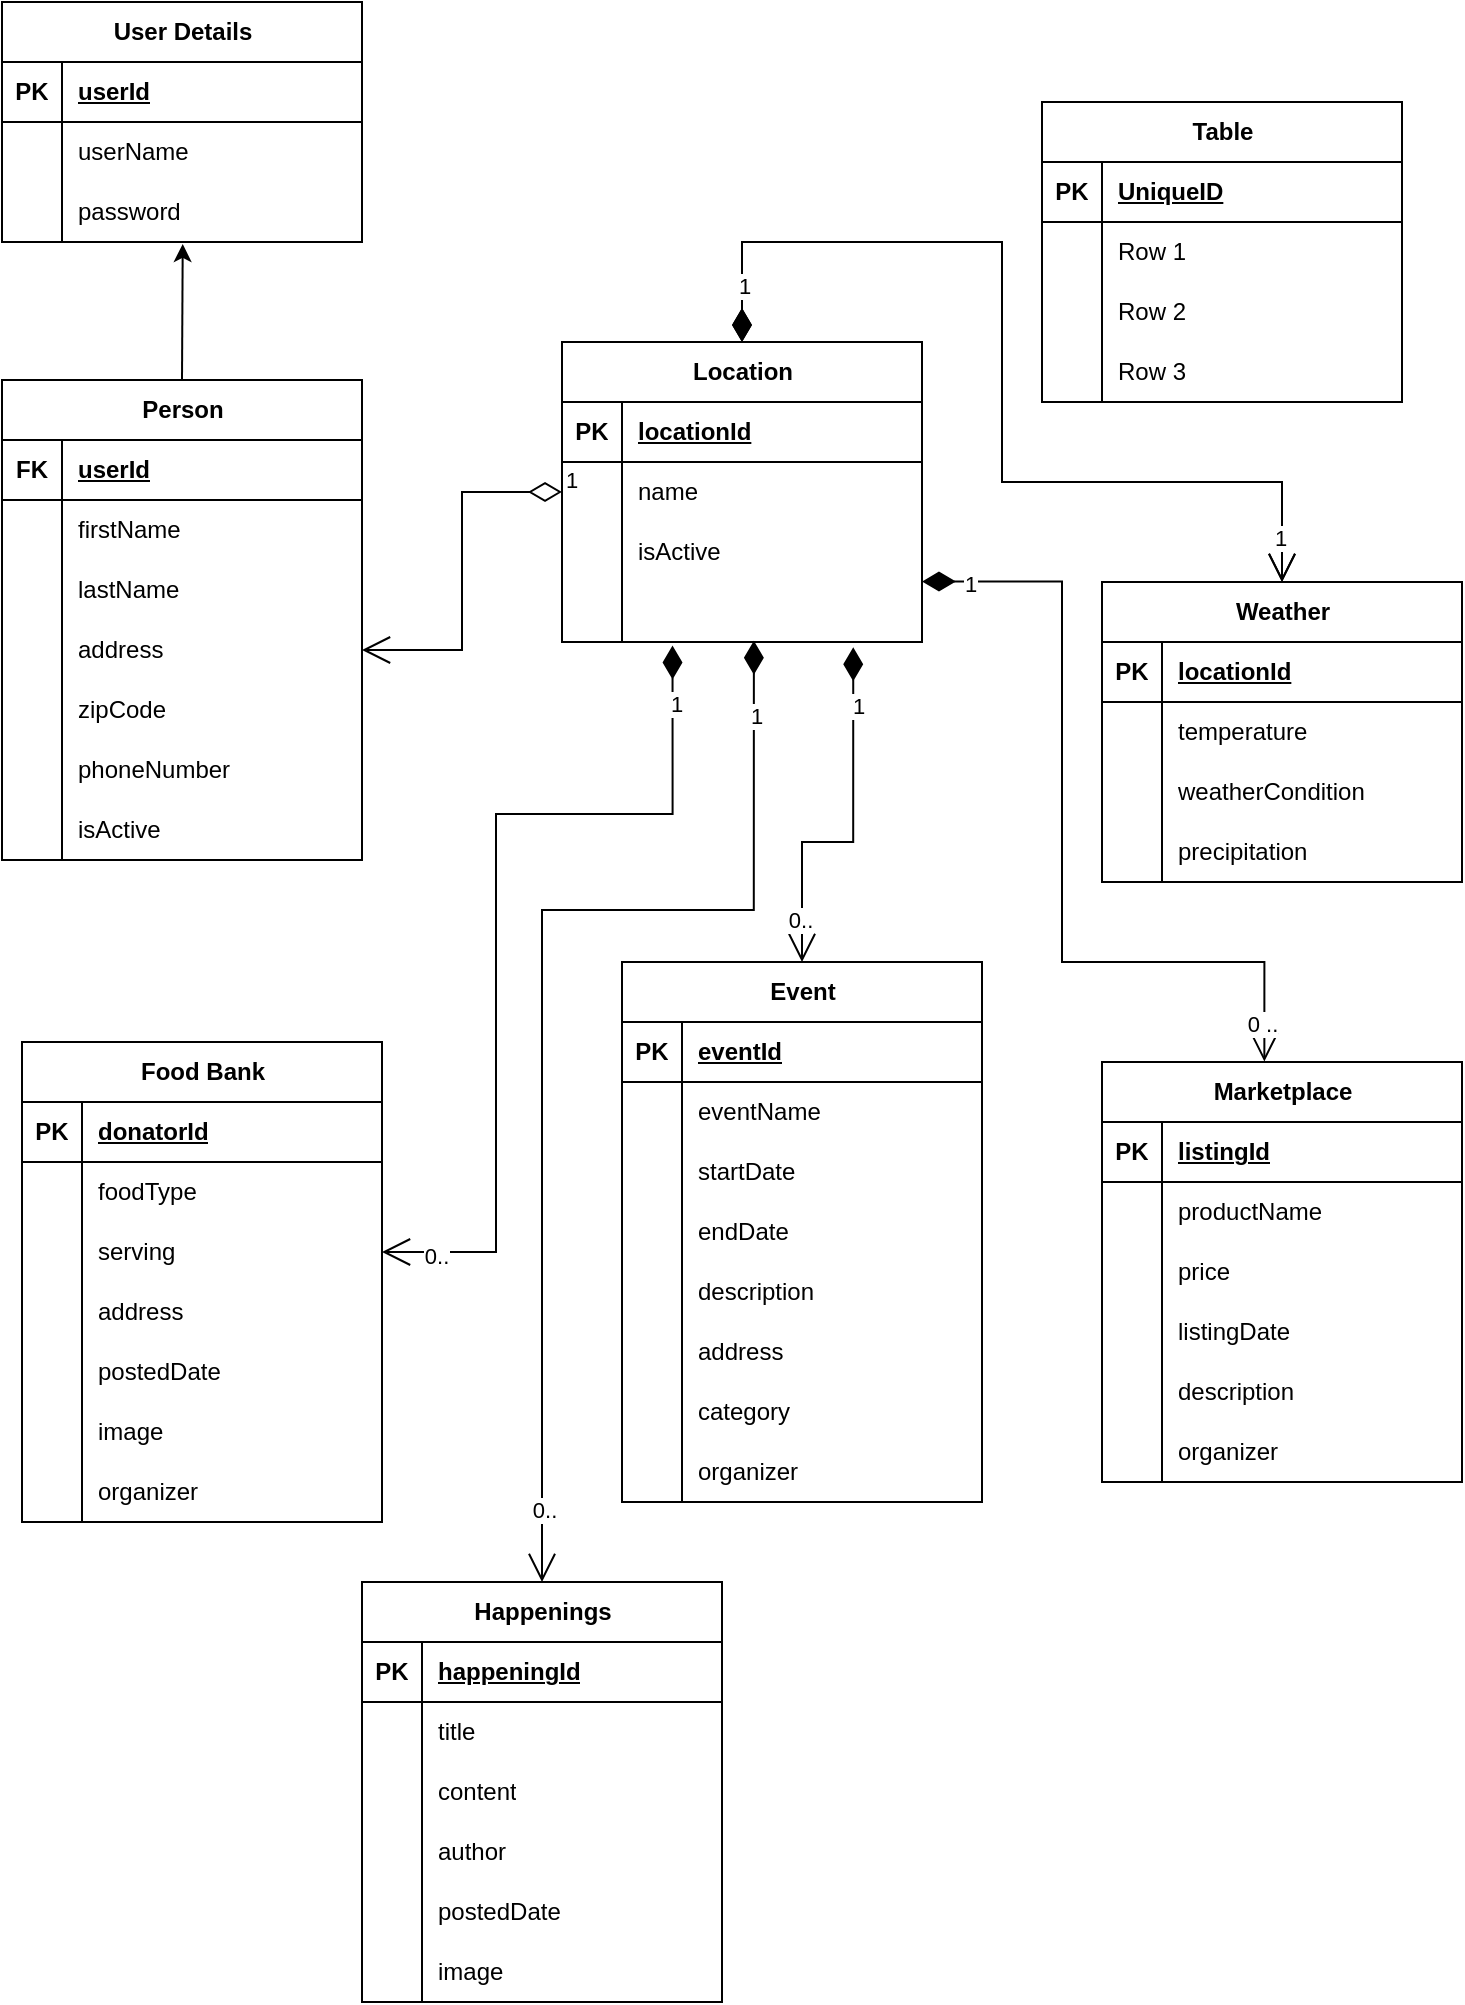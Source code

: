 <mxfile version="22.1.0" type="device">
  <diagram name="Page-1" id="LCKNATeHMmDVwc51sIJg">
    <mxGraphModel dx="1050" dy="541" grid="1" gridSize="10" guides="1" tooltips="1" connect="1" arrows="1" fold="1" page="1" pageScale="1" pageWidth="850" pageHeight="1100" math="0" shadow="0">
      <root>
        <mxCell id="0" />
        <mxCell id="1" parent="0" />
        <mxCell id="-fPlbzQyyjhXRpvMY2Bi-1" value="Location" style="shape=table;startSize=30;container=1;collapsible=1;childLayout=tableLayout;fixedRows=1;rowLines=0;fontStyle=1;align=center;resizeLast=1;html=1;" vertex="1" parent="1">
          <mxGeometry x="330" y="210" width="180" height="150" as="geometry" />
        </mxCell>
        <mxCell id="-fPlbzQyyjhXRpvMY2Bi-2" value="" style="shape=tableRow;horizontal=0;startSize=0;swimlaneHead=0;swimlaneBody=0;fillColor=none;collapsible=0;dropTarget=0;points=[[0,0.5],[1,0.5]];portConstraint=eastwest;top=0;left=0;right=0;bottom=1;" vertex="1" parent="-fPlbzQyyjhXRpvMY2Bi-1">
          <mxGeometry y="30" width="180" height="30" as="geometry" />
        </mxCell>
        <mxCell id="-fPlbzQyyjhXRpvMY2Bi-3" value="PK" style="shape=partialRectangle;connectable=0;fillColor=none;top=0;left=0;bottom=0;right=0;fontStyle=1;overflow=hidden;whiteSpace=wrap;html=1;" vertex="1" parent="-fPlbzQyyjhXRpvMY2Bi-2">
          <mxGeometry width="30" height="30" as="geometry">
            <mxRectangle width="30" height="30" as="alternateBounds" />
          </mxGeometry>
        </mxCell>
        <mxCell id="-fPlbzQyyjhXRpvMY2Bi-4" value="locationId" style="shape=partialRectangle;connectable=0;fillColor=none;top=0;left=0;bottom=0;right=0;align=left;spacingLeft=6;fontStyle=5;overflow=hidden;whiteSpace=wrap;html=1;" vertex="1" parent="-fPlbzQyyjhXRpvMY2Bi-2">
          <mxGeometry x="30" width="150" height="30" as="geometry">
            <mxRectangle width="150" height="30" as="alternateBounds" />
          </mxGeometry>
        </mxCell>
        <mxCell id="-fPlbzQyyjhXRpvMY2Bi-5" value="" style="shape=tableRow;horizontal=0;startSize=0;swimlaneHead=0;swimlaneBody=0;fillColor=none;collapsible=0;dropTarget=0;points=[[0,0.5],[1,0.5]];portConstraint=eastwest;top=0;left=0;right=0;bottom=0;" vertex="1" parent="-fPlbzQyyjhXRpvMY2Bi-1">
          <mxGeometry y="60" width="180" height="30" as="geometry" />
        </mxCell>
        <mxCell id="-fPlbzQyyjhXRpvMY2Bi-6" value="" style="shape=partialRectangle;connectable=0;fillColor=none;top=0;left=0;bottom=0;right=0;editable=1;overflow=hidden;whiteSpace=wrap;html=1;" vertex="1" parent="-fPlbzQyyjhXRpvMY2Bi-5">
          <mxGeometry width="30" height="30" as="geometry">
            <mxRectangle width="30" height="30" as="alternateBounds" />
          </mxGeometry>
        </mxCell>
        <mxCell id="-fPlbzQyyjhXRpvMY2Bi-7" value="name" style="shape=partialRectangle;connectable=0;fillColor=none;top=0;left=0;bottom=0;right=0;align=left;spacingLeft=6;overflow=hidden;whiteSpace=wrap;html=1;" vertex="1" parent="-fPlbzQyyjhXRpvMY2Bi-5">
          <mxGeometry x="30" width="150" height="30" as="geometry">
            <mxRectangle width="150" height="30" as="alternateBounds" />
          </mxGeometry>
        </mxCell>
        <mxCell id="-fPlbzQyyjhXRpvMY2Bi-8" value="" style="shape=tableRow;horizontal=0;startSize=0;swimlaneHead=0;swimlaneBody=0;fillColor=none;collapsible=0;dropTarget=0;points=[[0,0.5],[1,0.5]];portConstraint=eastwest;top=0;left=0;right=0;bottom=0;" vertex="1" parent="-fPlbzQyyjhXRpvMY2Bi-1">
          <mxGeometry y="90" width="180" height="30" as="geometry" />
        </mxCell>
        <mxCell id="-fPlbzQyyjhXRpvMY2Bi-9" value="" style="shape=partialRectangle;connectable=0;fillColor=none;top=0;left=0;bottom=0;right=0;editable=1;overflow=hidden;whiteSpace=wrap;html=1;" vertex="1" parent="-fPlbzQyyjhXRpvMY2Bi-8">
          <mxGeometry width="30" height="30" as="geometry">
            <mxRectangle width="30" height="30" as="alternateBounds" />
          </mxGeometry>
        </mxCell>
        <mxCell id="-fPlbzQyyjhXRpvMY2Bi-10" value="isActive" style="shape=partialRectangle;connectable=0;fillColor=none;top=0;left=0;bottom=0;right=0;align=left;spacingLeft=6;overflow=hidden;whiteSpace=wrap;html=1;" vertex="1" parent="-fPlbzQyyjhXRpvMY2Bi-8">
          <mxGeometry x="30" width="150" height="30" as="geometry">
            <mxRectangle width="150" height="30" as="alternateBounds" />
          </mxGeometry>
        </mxCell>
        <mxCell id="-fPlbzQyyjhXRpvMY2Bi-11" value="" style="shape=tableRow;horizontal=0;startSize=0;swimlaneHead=0;swimlaneBody=0;fillColor=none;collapsible=0;dropTarget=0;points=[[0,0.5],[1,0.5]];portConstraint=eastwest;top=0;left=0;right=0;bottom=0;" vertex="1" parent="-fPlbzQyyjhXRpvMY2Bi-1">
          <mxGeometry y="120" width="180" height="30" as="geometry" />
        </mxCell>
        <mxCell id="-fPlbzQyyjhXRpvMY2Bi-12" value="" style="shape=partialRectangle;connectable=0;fillColor=none;top=0;left=0;bottom=0;right=0;editable=1;overflow=hidden;whiteSpace=wrap;html=1;" vertex="1" parent="-fPlbzQyyjhXRpvMY2Bi-11">
          <mxGeometry width="30" height="30" as="geometry">
            <mxRectangle width="30" height="30" as="alternateBounds" />
          </mxGeometry>
        </mxCell>
        <mxCell id="-fPlbzQyyjhXRpvMY2Bi-13" value="" style="shape=partialRectangle;connectable=0;fillColor=none;top=0;left=0;bottom=0;right=0;align=left;spacingLeft=6;overflow=hidden;whiteSpace=wrap;html=1;" vertex="1" parent="-fPlbzQyyjhXRpvMY2Bi-11">
          <mxGeometry x="30" width="150" height="30" as="geometry">
            <mxRectangle width="150" height="30" as="alternateBounds" />
          </mxGeometry>
        </mxCell>
        <mxCell id="-fPlbzQyyjhXRpvMY2Bi-27" value="Table" style="shape=table;startSize=30;container=1;collapsible=1;childLayout=tableLayout;fixedRows=1;rowLines=0;fontStyle=1;align=center;resizeLast=1;html=1;" vertex="1" parent="1">
          <mxGeometry x="570" y="90" width="180" height="150" as="geometry" />
        </mxCell>
        <mxCell id="-fPlbzQyyjhXRpvMY2Bi-28" value="" style="shape=tableRow;horizontal=0;startSize=0;swimlaneHead=0;swimlaneBody=0;fillColor=none;collapsible=0;dropTarget=0;points=[[0,0.5],[1,0.5]];portConstraint=eastwest;top=0;left=0;right=0;bottom=1;" vertex="1" parent="-fPlbzQyyjhXRpvMY2Bi-27">
          <mxGeometry y="30" width="180" height="30" as="geometry" />
        </mxCell>
        <mxCell id="-fPlbzQyyjhXRpvMY2Bi-29" value="PK" style="shape=partialRectangle;connectable=0;fillColor=none;top=0;left=0;bottom=0;right=0;fontStyle=1;overflow=hidden;whiteSpace=wrap;html=1;" vertex="1" parent="-fPlbzQyyjhXRpvMY2Bi-28">
          <mxGeometry width="30" height="30" as="geometry">
            <mxRectangle width="30" height="30" as="alternateBounds" />
          </mxGeometry>
        </mxCell>
        <mxCell id="-fPlbzQyyjhXRpvMY2Bi-30" value="UniqueID" style="shape=partialRectangle;connectable=0;fillColor=none;top=0;left=0;bottom=0;right=0;align=left;spacingLeft=6;fontStyle=5;overflow=hidden;whiteSpace=wrap;html=1;" vertex="1" parent="-fPlbzQyyjhXRpvMY2Bi-28">
          <mxGeometry x="30" width="150" height="30" as="geometry">
            <mxRectangle width="150" height="30" as="alternateBounds" />
          </mxGeometry>
        </mxCell>
        <mxCell id="-fPlbzQyyjhXRpvMY2Bi-31" value="" style="shape=tableRow;horizontal=0;startSize=0;swimlaneHead=0;swimlaneBody=0;fillColor=none;collapsible=0;dropTarget=0;points=[[0,0.5],[1,0.5]];portConstraint=eastwest;top=0;left=0;right=0;bottom=0;" vertex="1" parent="-fPlbzQyyjhXRpvMY2Bi-27">
          <mxGeometry y="60" width="180" height="30" as="geometry" />
        </mxCell>
        <mxCell id="-fPlbzQyyjhXRpvMY2Bi-32" value="" style="shape=partialRectangle;connectable=0;fillColor=none;top=0;left=0;bottom=0;right=0;editable=1;overflow=hidden;whiteSpace=wrap;html=1;" vertex="1" parent="-fPlbzQyyjhXRpvMY2Bi-31">
          <mxGeometry width="30" height="30" as="geometry">
            <mxRectangle width="30" height="30" as="alternateBounds" />
          </mxGeometry>
        </mxCell>
        <mxCell id="-fPlbzQyyjhXRpvMY2Bi-33" value="Row 1" style="shape=partialRectangle;connectable=0;fillColor=none;top=0;left=0;bottom=0;right=0;align=left;spacingLeft=6;overflow=hidden;whiteSpace=wrap;html=1;" vertex="1" parent="-fPlbzQyyjhXRpvMY2Bi-31">
          <mxGeometry x="30" width="150" height="30" as="geometry">
            <mxRectangle width="150" height="30" as="alternateBounds" />
          </mxGeometry>
        </mxCell>
        <mxCell id="-fPlbzQyyjhXRpvMY2Bi-34" value="" style="shape=tableRow;horizontal=0;startSize=0;swimlaneHead=0;swimlaneBody=0;fillColor=none;collapsible=0;dropTarget=0;points=[[0,0.5],[1,0.5]];portConstraint=eastwest;top=0;left=0;right=0;bottom=0;" vertex="1" parent="-fPlbzQyyjhXRpvMY2Bi-27">
          <mxGeometry y="90" width="180" height="30" as="geometry" />
        </mxCell>
        <mxCell id="-fPlbzQyyjhXRpvMY2Bi-35" value="" style="shape=partialRectangle;connectable=0;fillColor=none;top=0;left=0;bottom=0;right=0;editable=1;overflow=hidden;whiteSpace=wrap;html=1;" vertex="1" parent="-fPlbzQyyjhXRpvMY2Bi-34">
          <mxGeometry width="30" height="30" as="geometry">
            <mxRectangle width="30" height="30" as="alternateBounds" />
          </mxGeometry>
        </mxCell>
        <mxCell id="-fPlbzQyyjhXRpvMY2Bi-36" value="Row 2" style="shape=partialRectangle;connectable=0;fillColor=none;top=0;left=0;bottom=0;right=0;align=left;spacingLeft=6;overflow=hidden;whiteSpace=wrap;html=1;" vertex="1" parent="-fPlbzQyyjhXRpvMY2Bi-34">
          <mxGeometry x="30" width="150" height="30" as="geometry">
            <mxRectangle width="150" height="30" as="alternateBounds" />
          </mxGeometry>
        </mxCell>
        <mxCell id="-fPlbzQyyjhXRpvMY2Bi-37" value="" style="shape=tableRow;horizontal=0;startSize=0;swimlaneHead=0;swimlaneBody=0;fillColor=none;collapsible=0;dropTarget=0;points=[[0,0.5],[1,0.5]];portConstraint=eastwest;top=0;left=0;right=0;bottom=0;" vertex="1" parent="-fPlbzQyyjhXRpvMY2Bi-27">
          <mxGeometry y="120" width="180" height="30" as="geometry" />
        </mxCell>
        <mxCell id="-fPlbzQyyjhXRpvMY2Bi-38" value="" style="shape=partialRectangle;connectable=0;fillColor=none;top=0;left=0;bottom=0;right=0;editable=1;overflow=hidden;whiteSpace=wrap;html=1;" vertex="1" parent="-fPlbzQyyjhXRpvMY2Bi-37">
          <mxGeometry width="30" height="30" as="geometry">
            <mxRectangle width="30" height="30" as="alternateBounds" />
          </mxGeometry>
        </mxCell>
        <mxCell id="-fPlbzQyyjhXRpvMY2Bi-39" value="Row 3" style="shape=partialRectangle;connectable=0;fillColor=none;top=0;left=0;bottom=0;right=0;align=left;spacingLeft=6;overflow=hidden;whiteSpace=wrap;html=1;" vertex="1" parent="-fPlbzQyyjhXRpvMY2Bi-37">
          <mxGeometry x="30" width="150" height="30" as="geometry">
            <mxRectangle width="150" height="30" as="alternateBounds" />
          </mxGeometry>
        </mxCell>
        <mxCell id="-fPlbzQyyjhXRpvMY2Bi-40" value="Person" style="shape=table;startSize=30;container=1;collapsible=1;childLayout=tableLayout;fixedRows=1;rowLines=0;fontStyle=1;align=center;resizeLast=1;html=1;" vertex="1" parent="1">
          <mxGeometry x="50" y="229" width="180" height="240" as="geometry" />
        </mxCell>
        <mxCell id="-fPlbzQyyjhXRpvMY2Bi-41" value="" style="shape=tableRow;horizontal=0;startSize=0;swimlaneHead=0;swimlaneBody=0;fillColor=none;collapsible=0;dropTarget=0;points=[[0,0.5],[1,0.5]];portConstraint=eastwest;top=0;left=0;right=0;bottom=1;" vertex="1" parent="-fPlbzQyyjhXRpvMY2Bi-40">
          <mxGeometry y="30" width="180" height="30" as="geometry" />
        </mxCell>
        <mxCell id="-fPlbzQyyjhXRpvMY2Bi-42" value="FK" style="shape=partialRectangle;connectable=0;fillColor=none;top=0;left=0;bottom=0;right=0;fontStyle=1;overflow=hidden;whiteSpace=wrap;html=1;" vertex="1" parent="-fPlbzQyyjhXRpvMY2Bi-41">
          <mxGeometry width="30" height="30" as="geometry">
            <mxRectangle width="30" height="30" as="alternateBounds" />
          </mxGeometry>
        </mxCell>
        <mxCell id="-fPlbzQyyjhXRpvMY2Bi-43" value="userId" style="shape=partialRectangle;connectable=0;fillColor=none;top=0;left=0;bottom=0;right=0;align=left;spacingLeft=6;fontStyle=5;overflow=hidden;whiteSpace=wrap;html=1;" vertex="1" parent="-fPlbzQyyjhXRpvMY2Bi-41">
          <mxGeometry x="30" width="150" height="30" as="geometry">
            <mxRectangle width="150" height="30" as="alternateBounds" />
          </mxGeometry>
        </mxCell>
        <mxCell id="-fPlbzQyyjhXRpvMY2Bi-44" value="" style="shape=tableRow;horizontal=0;startSize=0;swimlaneHead=0;swimlaneBody=0;fillColor=none;collapsible=0;dropTarget=0;points=[[0,0.5],[1,0.5]];portConstraint=eastwest;top=0;left=0;right=0;bottom=0;" vertex="1" parent="-fPlbzQyyjhXRpvMY2Bi-40">
          <mxGeometry y="60" width="180" height="30" as="geometry" />
        </mxCell>
        <mxCell id="-fPlbzQyyjhXRpvMY2Bi-45" value="" style="shape=partialRectangle;connectable=0;fillColor=none;top=0;left=0;bottom=0;right=0;editable=1;overflow=hidden;whiteSpace=wrap;html=1;" vertex="1" parent="-fPlbzQyyjhXRpvMY2Bi-44">
          <mxGeometry width="30" height="30" as="geometry">
            <mxRectangle width="30" height="30" as="alternateBounds" />
          </mxGeometry>
        </mxCell>
        <mxCell id="-fPlbzQyyjhXRpvMY2Bi-46" value="firstName" style="shape=partialRectangle;connectable=0;fillColor=none;top=0;left=0;bottom=0;right=0;align=left;spacingLeft=6;overflow=hidden;whiteSpace=wrap;html=1;" vertex="1" parent="-fPlbzQyyjhXRpvMY2Bi-44">
          <mxGeometry x="30" width="150" height="30" as="geometry">
            <mxRectangle width="150" height="30" as="alternateBounds" />
          </mxGeometry>
        </mxCell>
        <mxCell id="-fPlbzQyyjhXRpvMY2Bi-47" value="" style="shape=tableRow;horizontal=0;startSize=0;swimlaneHead=0;swimlaneBody=0;fillColor=none;collapsible=0;dropTarget=0;points=[[0,0.5],[1,0.5]];portConstraint=eastwest;top=0;left=0;right=0;bottom=0;" vertex="1" parent="-fPlbzQyyjhXRpvMY2Bi-40">
          <mxGeometry y="90" width="180" height="30" as="geometry" />
        </mxCell>
        <mxCell id="-fPlbzQyyjhXRpvMY2Bi-48" value="" style="shape=partialRectangle;connectable=0;fillColor=none;top=0;left=0;bottom=0;right=0;editable=1;overflow=hidden;whiteSpace=wrap;html=1;" vertex="1" parent="-fPlbzQyyjhXRpvMY2Bi-47">
          <mxGeometry width="30" height="30" as="geometry">
            <mxRectangle width="30" height="30" as="alternateBounds" />
          </mxGeometry>
        </mxCell>
        <mxCell id="-fPlbzQyyjhXRpvMY2Bi-49" value="lastName" style="shape=partialRectangle;connectable=0;fillColor=none;top=0;left=0;bottom=0;right=0;align=left;spacingLeft=6;overflow=hidden;whiteSpace=wrap;html=1;" vertex="1" parent="-fPlbzQyyjhXRpvMY2Bi-47">
          <mxGeometry x="30" width="150" height="30" as="geometry">
            <mxRectangle width="150" height="30" as="alternateBounds" />
          </mxGeometry>
        </mxCell>
        <mxCell id="-fPlbzQyyjhXRpvMY2Bi-92" style="shape=tableRow;horizontal=0;startSize=0;swimlaneHead=0;swimlaneBody=0;fillColor=none;collapsible=0;dropTarget=0;points=[[0,0.5],[1,0.5]];portConstraint=eastwest;top=0;left=0;right=0;bottom=0;" vertex="1" parent="-fPlbzQyyjhXRpvMY2Bi-40">
          <mxGeometry y="120" width="180" height="30" as="geometry" />
        </mxCell>
        <mxCell id="-fPlbzQyyjhXRpvMY2Bi-93" style="shape=partialRectangle;connectable=0;fillColor=none;top=0;left=0;bottom=0;right=0;editable=1;overflow=hidden;whiteSpace=wrap;html=1;" vertex="1" parent="-fPlbzQyyjhXRpvMY2Bi-92">
          <mxGeometry width="30" height="30" as="geometry">
            <mxRectangle width="30" height="30" as="alternateBounds" />
          </mxGeometry>
        </mxCell>
        <mxCell id="-fPlbzQyyjhXRpvMY2Bi-94" value="address" style="shape=partialRectangle;connectable=0;fillColor=none;top=0;left=0;bottom=0;right=0;align=left;spacingLeft=6;overflow=hidden;whiteSpace=wrap;html=1;" vertex="1" parent="-fPlbzQyyjhXRpvMY2Bi-92">
          <mxGeometry x="30" width="150" height="30" as="geometry">
            <mxRectangle width="150" height="30" as="alternateBounds" />
          </mxGeometry>
        </mxCell>
        <mxCell id="-fPlbzQyyjhXRpvMY2Bi-89" style="shape=tableRow;horizontal=0;startSize=0;swimlaneHead=0;swimlaneBody=0;fillColor=none;collapsible=0;dropTarget=0;points=[[0,0.5],[1,0.5]];portConstraint=eastwest;top=0;left=0;right=0;bottom=0;" vertex="1" parent="-fPlbzQyyjhXRpvMY2Bi-40">
          <mxGeometry y="150" width="180" height="30" as="geometry" />
        </mxCell>
        <mxCell id="-fPlbzQyyjhXRpvMY2Bi-90" style="shape=partialRectangle;connectable=0;fillColor=none;top=0;left=0;bottom=0;right=0;editable=1;overflow=hidden;whiteSpace=wrap;html=1;" vertex="1" parent="-fPlbzQyyjhXRpvMY2Bi-89">
          <mxGeometry width="30" height="30" as="geometry">
            <mxRectangle width="30" height="30" as="alternateBounds" />
          </mxGeometry>
        </mxCell>
        <mxCell id="-fPlbzQyyjhXRpvMY2Bi-91" value="zipCode" style="shape=partialRectangle;connectable=0;fillColor=none;top=0;left=0;bottom=0;right=0;align=left;spacingLeft=6;overflow=hidden;whiteSpace=wrap;html=1;" vertex="1" parent="-fPlbzQyyjhXRpvMY2Bi-89">
          <mxGeometry x="30" width="150" height="30" as="geometry">
            <mxRectangle width="150" height="30" as="alternateBounds" />
          </mxGeometry>
        </mxCell>
        <mxCell id="-fPlbzQyyjhXRpvMY2Bi-74" style="shape=tableRow;horizontal=0;startSize=0;swimlaneHead=0;swimlaneBody=0;fillColor=none;collapsible=0;dropTarget=0;points=[[0,0.5],[1,0.5]];portConstraint=eastwest;top=0;left=0;right=0;bottom=0;" vertex="1" parent="-fPlbzQyyjhXRpvMY2Bi-40">
          <mxGeometry y="180" width="180" height="30" as="geometry" />
        </mxCell>
        <mxCell id="-fPlbzQyyjhXRpvMY2Bi-75" style="shape=partialRectangle;connectable=0;fillColor=none;top=0;left=0;bottom=0;right=0;editable=1;overflow=hidden;whiteSpace=wrap;html=1;" vertex="1" parent="-fPlbzQyyjhXRpvMY2Bi-74">
          <mxGeometry width="30" height="30" as="geometry">
            <mxRectangle width="30" height="30" as="alternateBounds" />
          </mxGeometry>
        </mxCell>
        <mxCell id="-fPlbzQyyjhXRpvMY2Bi-76" value="phoneNumber" style="shape=partialRectangle;connectable=0;fillColor=none;top=0;left=0;bottom=0;right=0;align=left;spacingLeft=6;overflow=hidden;whiteSpace=wrap;html=1;" vertex="1" parent="-fPlbzQyyjhXRpvMY2Bi-74">
          <mxGeometry x="30" width="150" height="30" as="geometry">
            <mxRectangle width="150" height="30" as="alternateBounds" />
          </mxGeometry>
        </mxCell>
        <mxCell id="-fPlbzQyyjhXRpvMY2Bi-80" style="shape=tableRow;horizontal=0;startSize=0;swimlaneHead=0;swimlaneBody=0;fillColor=none;collapsible=0;dropTarget=0;points=[[0,0.5],[1,0.5]];portConstraint=eastwest;top=0;left=0;right=0;bottom=0;" vertex="1" parent="-fPlbzQyyjhXRpvMY2Bi-40">
          <mxGeometry y="210" width="180" height="30" as="geometry" />
        </mxCell>
        <mxCell id="-fPlbzQyyjhXRpvMY2Bi-81" style="shape=partialRectangle;connectable=0;fillColor=none;top=0;left=0;bottom=0;right=0;editable=1;overflow=hidden;whiteSpace=wrap;html=1;" vertex="1" parent="-fPlbzQyyjhXRpvMY2Bi-80">
          <mxGeometry width="30" height="30" as="geometry">
            <mxRectangle width="30" height="30" as="alternateBounds" />
          </mxGeometry>
        </mxCell>
        <mxCell id="-fPlbzQyyjhXRpvMY2Bi-82" value="isActive" style="shape=partialRectangle;connectable=0;fillColor=none;top=0;left=0;bottom=0;right=0;align=left;spacingLeft=6;overflow=hidden;whiteSpace=wrap;html=1;" vertex="1" parent="-fPlbzQyyjhXRpvMY2Bi-80">
          <mxGeometry x="30" width="150" height="30" as="geometry">
            <mxRectangle width="150" height="30" as="alternateBounds" />
          </mxGeometry>
        </mxCell>
        <mxCell id="-fPlbzQyyjhXRpvMY2Bi-14" value="User Details" style="shape=table;startSize=30;container=1;collapsible=1;childLayout=tableLayout;fixedRows=1;rowLines=0;fontStyle=1;align=center;resizeLast=1;html=1;" vertex="1" parent="1">
          <mxGeometry x="50" y="40" width="180" height="120" as="geometry" />
        </mxCell>
        <mxCell id="-fPlbzQyyjhXRpvMY2Bi-15" value="" style="shape=tableRow;horizontal=0;startSize=0;swimlaneHead=0;swimlaneBody=0;fillColor=none;collapsible=0;dropTarget=0;points=[[0,0.5],[1,0.5]];portConstraint=eastwest;top=0;left=0;right=0;bottom=1;" vertex="1" parent="-fPlbzQyyjhXRpvMY2Bi-14">
          <mxGeometry y="30" width="180" height="30" as="geometry" />
        </mxCell>
        <mxCell id="-fPlbzQyyjhXRpvMY2Bi-16" value="PK" style="shape=partialRectangle;connectable=0;fillColor=none;top=0;left=0;bottom=0;right=0;fontStyle=1;overflow=hidden;whiteSpace=wrap;html=1;" vertex="1" parent="-fPlbzQyyjhXRpvMY2Bi-15">
          <mxGeometry width="30" height="30" as="geometry">
            <mxRectangle width="30" height="30" as="alternateBounds" />
          </mxGeometry>
        </mxCell>
        <mxCell id="-fPlbzQyyjhXRpvMY2Bi-17" value="userId" style="shape=partialRectangle;connectable=0;fillColor=none;top=0;left=0;bottom=0;right=0;align=left;spacingLeft=6;fontStyle=5;overflow=hidden;whiteSpace=wrap;html=1;" vertex="1" parent="-fPlbzQyyjhXRpvMY2Bi-15">
          <mxGeometry x="30" width="150" height="30" as="geometry">
            <mxRectangle width="150" height="30" as="alternateBounds" />
          </mxGeometry>
        </mxCell>
        <mxCell id="-fPlbzQyyjhXRpvMY2Bi-18" value="" style="shape=tableRow;horizontal=0;startSize=0;swimlaneHead=0;swimlaneBody=0;fillColor=none;collapsible=0;dropTarget=0;points=[[0,0.5],[1,0.5]];portConstraint=eastwest;top=0;left=0;right=0;bottom=0;" vertex="1" parent="-fPlbzQyyjhXRpvMY2Bi-14">
          <mxGeometry y="60" width="180" height="30" as="geometry" />
        </mxCell>
        <mxCell id="-fPlbzQyyjhXRpvMY2Bi-19" value="" style="shape=partialRectangle;connectable=0;fillColor=none;top=0;left=0;bottom=0;right=0;editable=1;overflow=hidden;whiteSpace=wrap;html=1;" vertex="1" parent="-fPlbzQyyjhXRpvMY2Bi-18">
          <mxGeometry width="30" height="30" as="geometry">
            <mxRectangle width="30" height="30" as="alternateBounds" />
          </mxGeometry>
        </mxCell>
        <mxCell id="-fPlbzQyyjhXRpvMY2Bi-20" value="userName" style="shape=partialRectangle;connectable=0;fillColor=none;top=0;left=0;bottom=0;right=0;align=left;spacingLeft=6;overflow=hidden;whiteSpace=wrap;html=1;" vertex="1" parent="-fPlbzQyyjhXRpvMY2Bi-18">
          <mxGeometry x="30" width="150" height="30" as="geometry">
            <mxRectangle width="150" height="30" as="alternateBounds" />
          </mxGeometry>
        </mxCell>
        <mxCell id="-fPlbzQyyjhXRpvMY2Bi-21" value="" style="shape=tableRow;horizontal=0;startSize=0;swimlaneHead=0;swimlaneBody=0;fillColor=none;collapsible=0;dropTarget=0;points=[[0,0.5],[1,0.5]];portConstraint=eastwest;top=0;left=0;right=0;bottom=0;" vertex="1" parent="-fPlbzQyyjhXRpvMY2Bi-14">
          <mxGeometry y="90" width="180" height="30" as="geometry" />
        </mxCell>
        <mxCell id="-fPlbzQyyjhXRpvMY2Bi-22" value="" style="shape=partialRectangle;connectable=0;fillColor=none;top=0;left=0;bottom=0;right=0;editable=1;overflow=hidden;whiteSpace=wrap;html=1;" vertex="1" parent="-fPlbzQyyjhXRpvMY2Bi-21">
          <mxGeometry width="30" height="30" as="geometry">
            <mxRectangle width="30" height="30" as="alternateBounds" />
          </mxGeometry>
        </mxCell>
        <mxCell id="-fPlbzQyyjhXRpvMY2Bi-23" value="password" style="shape=partialRectangle;connectable=0;fillColor=none;top=0;left=0;bottom=0;right=0;align=left;spacingLeft=6;overflow=hidden;whiteSpace=wrap;html=1;" vertex="1" parent="-fPlbzQyyjhXRpvMY2Bi-21">
          <mxGeometry x="30" width="150" height="30" as="geometry">
            <mxRectangle width="150" height="30" as="alternateBounds" />
          </mxGeometry>
        </mxCell>
        <mxCell id="-fPlbzQyyjhXRpvMY2Bi-95" value="Weather" style="shape=table;startSize=30;container=1;collapsible=1;childLayout=tableLayout;fixedRows=1;rowLines=0;fontStyle=1;align=center;resizeLast=1;html=1;" vertex="1" parent="1">
          <mxGeometry x="600" y="330" width="180" height="150" as="geometry" />
        </mxCell>
        <mxCell id="-fPlbzQyyjhXRpvMY2Bi-96" value="" style="shape=tableRow;horizontal=0;startSize=0;swimlaneHead=0;swimlaneBody=0;fillColor=none;collapsible=0;dropTarget=0;points=[[0,0.5],[1,0.5]];portConstraint=eastwest;top=0;left=0;right=0;bottom=1;" vertex="1" parent="-fPlbzQyyjhXRpvMY2Bi-95">
          <mxGeometry y="30" width="180" height="30" as="geometry" />
        </mxCell>
        <mxCell id="-fPlbzQyyjhXRpvMY2Bi-97" value="PK" style="shape=partialRectangle;connectable=0;fillColor=none;top=0;left=0;bottom=0;right=0;fontStyle=1;overflow=hidden;whiteSpace=wrap;html=1;" vertex="1" parent="-fPlbzQyyjhXRpvMY2Bi-96">
          <mxGeometry width="30" height="30" as="geometry">
            <mxRectangle width="30" height="30" as="alternateBounds" />
          </mxGeometry>
        </mxCell>
        <mxCell id="-fPlbzQyyjhXRpvMY2Bi-98" value="locationId" style="shape=partialRectangle;connectable=0;fillColor=none;top=0;left=0;bottom=0;right=0;align=left;spacingLeft=6;fontStyle=5;overflow=hidden;whiteSpace=wrap;html=1;" vertex="1" parent="-fPlbzQyyjhXRpvMY2Bi-96">
          <mxGeometry x="30" width="150" height="30" as="geometry">
            <mxRectangle width="150" height="30" as="alternateBounds" />
          </mxGeometry>
        </mxCell>
        <mxCell id="-fPlbzQyyjhXRpvMY2Bi-99" value="" style="shape=tableRow;horizontal=0;startSize=0;swimlaneHead=0;swimlaneBody=0;fillColor=none;collapsible=0;dropTarget=0;points=[[0,0.5],[1,0.5]];portConstraint=eastwest;top=0;left=0;right=0;bottom=0;" vertex="1" parent="-fPlbzQyyjhXRpvMY2Bi-95">
          <mxGeometry y="60" width="180" height="30" as="geometry" />
        </mxCell>
        <mxCell id="-fPlbzQyyjhXRpvMY2Bi-100" value="" style="shape=partialRectangle;connectable=0;fillColor=none;top=0;left=0;bottom=0;right=0;editable=1;overflow=hidden;whiteSpace=wrap;html=1;" vertex="1" parent="-fPlbzQyyjhXRpvMY2Bi-99">
          <mxGeometry width="30" height="30" as="geometry">
            <mxRectangle width="30" height="30" as="alternateBounds" />
          </mxGeometry>
        </mxCell>
        <mxCell id="-fPlbzQyyjhXRpvMY2Bi-101" value="temperature" style="shape=partialRectangle;connectable=0;fillColor=none;top=0;left=0;bottom=0;right=0;align=left;spacingLeft=6;overflow=hidden;whiteSpace=wrap;html=1;" vertex="1" parent="-fPlbzQyyjhXRpvMY2Bi-99">
          <mxGeometry x="30" width="150" height="30" as="geometry">
            <mxRectangle width="150" height="30" as="alternateBounds" />
          </mxGeometry>
        </mxCell>
        <mxCell id="-fPlbzQyyjhXRpvMY2Bi-102" value="" style="shape=tableRow;horizontal=0;startSize=0;swimlaneHead=0;swimlaneBody=0;fillColor=none;collapsible=0;dropTarget=0;points=[[0,0.5],[1,0.5]];portConstraint=eastwest;top=0;left=0;right=0;bottom=0;" vertex="1" parent="-fPlbzQyyjhXRpvMY2Bi-95">
          <mxGeometry y="90" width="180" height="30" as="geometry" />
        </mxCell>
        <mxCell id="-fPlbzQyyjhXRpvMY2Bi-103" value="" style="shape=partialRectangle;connectable=0;fillColor=none;top=0;left=0;bottom=0;right=0;editable=1;overflow=hidden;whiteSpace=wrap;html=1;" vertex="1" parent="-fPlbzQyyjhXRpvMY2Bi-102">
          <mxGeometry width="30" height="30" as="geometry">
            <mxRectangle width="30" height="30" as="alternateBounds" />
          </mxGeometry>
        </mxCell>
        <mxCell id="-fPlbzQyyjhXRpvMY2Bi-104" value="weatherCondition" style="shape=partialRectangle;connectable=0;fillColor=none;top=0;left=0;bottom=0;right=0;align=left;spacingLeft=6;overflow=hidden;whiteSpace=wrap;html=1;" vertex="1" parent="-fPlbzQyyjhXRpvMY2Bi-102">
          <mxGeometry x="30" width="150" height="30" as="geometry">
            <mxRectangle width="150" height="30" as="alternateBounds" />
          </mxGeometry>
        </mxCell>
        <mxCell id="-fPlbzQyyjhXRpvMY2Bi-105" value="" style="shape=tableRow;horizontal=0;startSize=0;swimlaneHead=0;swimlaneBody=0;fillColor=none;collapsible=0;dropTarget=0;points=[[0,0.5],[1,0.5]];portConstraint=eastwest;top=0;left=0;right=0;bottom=0;" vertex="1" parent="-fPlbzQyyjhXRpvMY2Bi-95">
          <mxGeometry y="120" width="180" height="30" as="geometry" />
        </mxCell>
        <mxCell id="-fPlbzQyyjhXRpvMY2Bi-106" value="" style="shape=partialRectangle;connectable=0;fillColor=none;top=0;left=0;bottom=0;right=0;editable=1;overflow=hidden;whiteSpace=wrap;html=1;" vertex="1" parent="-fPlbzQyyjhXRpvMY2Bi-105">
          <mxGeometry width="30" height="30" as="geometry">
            <mxRectangle width="30" height="30" as="alternateBounds" />
          </mxGeometry>
        </mxCell>
        <mxCell id="-fPlbzQyyjhXRpvMY2Bi-107" value="precipitation" style="shape=partialRectangle;connectable=0;fillColor=none;top=0;left=0;bottom=0;right=0;align=left;spacingLeft=6;overflow=hidden;whiteSpace=wrap;html=1;" vertex="1" parent="-fPlbzQyyjhXRpvMY2Bi-105">
          <mxGeometry x="30" width="150" height="30" as="geometry">
            <mxRectangle width="150" height="30" as="alternateBounds" />
          </mxGeometry>
        </mxCell>
        <mxCell id="-fPlbzQyyjhXRpvMY2Bi-108" value="Event" style="shape=table;startSize=30;container=1;collapsible=1;childLayout=tableLayout;fixedRows=1;rowLines=0;fontStyle=1;align=center;resizeLast=1;html=1;" vertex="1" parent="1">
          <mxGeometry x="360" y="520" width="180" height="270" as="geometry" />
        </mxCell>
        <mxCell id="-fPlbzQyyjhXRpvMY2Bi-109" value="" style="shape=tableRow;horizontal=0;startSize=0;swimlaneHead=0;swimlaneBody=0;fillColor=none;collapsible=0;dropTarget=0;points=[[0,0.5],[1,0.5]];portConstraint=eastwest;top=0;left=0;right=0;bottom=1;" vertex="1" parent="-fPlbzQyyjhXRpvMY2Bi-108">
          <mxGeometry y="30" width="180" height="30" as="geometry" />
        </mxCell>
        <mxCell id="-fPlbzQyyjhXRpvMY2Bi-110" value="PK" style="shape=partialRectangle;connectable=0;fillColor=none;top=0;left=0;bottom=0;right=0;fontStyle=1;overflow=hidden;whiteSpace=wrap;html=1;" vertex="1" parent="-fPlbzQyyjhXRpvMY2Bi-109">
          <mxGeometry width="30" height="30" as="geometry">
            <mxRectangle width="30" height="30" as="alternateBounds" />
          </mxGeometry>
        </mxCell>
        <mxCell id="-fPlbzQyyjhXRpvMY2Bi-111" value="eventId" style="shape=partialRectangle;connectable=0;fillColor=none;top=0;left=0;bottom=0;right=0;align=left;spacingLeft=6;fontStyle=5;overflow=hidden;whiteSpace=wrap;html=1;" vertex="1" parent="-fPlbzQyyjhXRpvMY2Bi-109">
          <mxGeometry x="30" width="150" height="30" as="geometry">
            <mxRectangle width="150" height="30" as="alternateBounds" />
          </mxGeometry>
        </mxCell>
        <mxCell id="-fPlbzQyyjhXRpvMY2Bi-112" value="" style="shape=tableRow;horizontal=0;startSize=0;swimlaneHead=0;swimlaneBody=0;fillColor=none;collapsible=0;dropTarget=0;points=[[0,0.5],[1,0.5]];portConstraint=eastwest;top=0;left=0;right=0;bottom=0;" vertex="1" parent="-fPlbzQyyjhXRpvMY2Bi-108">
          <mxGeometry y="60" width="180" height="30" as="geometry" />
        </mxCell>
        <mxCell id="-fPlbzQyyjhXRpvMY2Bi-113" value="" style="shape=partialRectangle;connectable=0;fillColor=none;top=0;left=0;bottom=0;right=0;editable=1;overflow=hidden;whiteSpace=wrap;html=1;" vertex="1" parent="-fPlbzQyyjhXRpvMY2Bi-112">
          <mxGeometry width="30" height="30" as="geometry">
            <mxRectangle width="30" height="30" as="alternateBounds" />
          </mxGeometry>
        </mxCell>
        <mxCell id="-fPlbzQyyjhXRpvMY2Bi-114" value="eventName" style="shape=partialRectangle;connectable=0;fillColor=none;top=0;left=0;bottom=0;right=0;align=left;spacingLeft=6;overflow=hidden;whiteSpace=wrap;html=1;" vertex="1" parent="-fPlbzQyyjhXRpvMY2Bi-112">
          <mxGeometry x="30" width="150" height="30" as="geometry">
            <mxRectangle width="150" height="30" as="alternateBounds" />
          </mxGeometry>
        </mxCell>
        <mxCell id="-fPlbzQyyjhXRpvMY2Bi-115" value="" style="shape=tableRow;horizontal=0;startSize=0;swimlaneHead=0;swimlaneBody=0;fillColor=none;collapsible=0;dropTarget=0;points=[[0,0.5],[1,0.5]];portConstraint=eastwest;top=0;left=0;right=0;bottom=0;" vertex="1" parent="-fPlbzQyyjhXRpvMY2Bi-108">
          <mxGeometry y="90" width="180" height="30" as="geometry" />
        </mxCell>
        <mxCell id="-fPlbzQyyjhXRpvMY2Bi-116" value="" style="shape=partialRectangle;connectable=0;fillColor=none;top=0;left=0;bottom=0;right=0;editable=1;overflow=hidden;whiteSpace=wrap;html=1;" vertex="1" parent="-fPlbzQyyjhXRpvMY2Bi-115">
          <mxGeometry width="30" height="30" as="geometry">
            <mxRectangle width="30" height="30" as="alternateBounds" />
          </mxGeometry>
        </mxCell>
        <mxCell id="-fPlbzQyyjhXRpvMY2Bi-117" value="startDate" style="shape=partialRectangle;connectable=0;fillColor=none;top=0;left=0;bottom=0;right=0;align=left;spacingLeft=6;overflow=hidden;whiteSpace=wrap;html=1;" vertex="1" parent="-fPlbzQyyjhXRpvMY2Bi-115">
          <mxGeometry x="30" width="150" height="30" as="geometry">
            <mxRectangle width="150" height="30" as="alternateBounds" />
          </mxGeometry>
        </mxCell>
        <mxCell id="-fPlbzQyyjhXRpvMY2Bi-118" value="" style="shape=tableRow;horizontal=0;startSize=0;swimlaneHead=0;swimlaneBody=0;fillColor=none;collapsible=0;dropTarget=0;points=[[0,0.5],[1,0.5]];portConstraint=eastwest;top=0;left=0;right=0;bottom=0;" vertex="1" parent="-fPlbzQyyjhXRpvMY2Bi-108">
          <mxGeometry y="120" width="180" height="30" as="geometry" />
        </mxCell>
        <mxCell id="-fPlbzQyyjhXRpvMY2Bi-119" value="" style="shape=partialRectangle;connectable=0;fillColor=none;top=0;left=0;bottom=0;right=0;editable=1;overflow=hidden;whiteSpace=wrap;html=1;" vertex="1" parent="-fPlbzQyyjhXRpvMY2Bi-118">
          <mxGeometry width="30" height="30" as="geometry">
            <mxRectangle width="30" height="30" as="alternateBounds" />
          </mxGeometry>
        </mxCell>
        <mxCell id="-fPlbzQyyjhXRpvMY2Bi-120" value="endDate" style="shape=partialRectangle;connectable=0;fillColor=none;top=0;left=0;bottom=0;right=0;align=left;spacingLeft=6;overflow=hidden;whiteSpace=wrap;html=1;" vertex="1" parent="-fPlbzQyyjhXRpvMY2Bi-118">
          <mxGeometry x="30" width="150" height="30" as="geometry">
            <mxRectangle width="150" height="30" as="alternateBounds" />
          </mxGeometry>
        </mxCell>
        <mxCell id="-fPlbzQyyjhXRpvMY2Bi-124" style="shape=tableRow;horizontal=0;startSize=0;swimlaneHead=0;swimlaneBody=0;fillColor=none;collapsible=0;dropTarget=0;points=[[0,0.5],[1,0.5]];portConstraint=eastwest;top=0;left=0;right=0;bottom=0;" vertex="1" parent="-fPlbzQyyjhXRpvMY2Bi-108">
          <mxGeometry y="150" width="180" height="30" as="geometry" />
        </mxCell>
        <mxCell id="-fPlbzQyyjhXRpvMY2Bi-125" style="shape=partialRectangle;connectable=0;fillColor=none;top=0;left=0;bottom=0;right=0;editable=1;overflow=hidden;whiteSpace=wrap;html=1;" vertex="1" parent="-fPlbzQyyjhXRpvMY2Bi-124">
          <mxGeometry width="30" height="30" as="geometry">
            <mxRectangle width="30" height="30" as="alternateBounds" />
          </mxGeometry>
        </mxCell>
        <mxCell id="-fPlbzQyyjhXRpvMY2Bi-126" value="description" style="shape=partialRectangle;connectable=0;fillColor=none;top=0;left=0;bottom=0;right=0;align=left;spacingLeft=6;overflow=hidden;whiteSpace=wrap;html=1;" vertex="1" parent="-fPlbzQyyjhXRpvMY2Bi-124">
          <mxGeometry x="30" width="150" height="30" as="geometry">
            <mxRectangle width="150" height="30" as="alternateBounds" />
          </mxGeometry>
        </mxCell>
        <mxCell id="-fPlbzQyyjhXRpvMY2Bi-121" style="shape=tableRow;horizontal=0;startSize=0;swimlaneHead=0;swimlaneBody=0;fillColor=none;collapsible=0;dropTarget=0;points=[[0,0.5],[1,0.5]];portConstraint=eastwest;top=0;left=0;right=0;bottom=0;" vertex="1" parent="-fPlbzQyyjhXRpvMY2Bi-108">
          <mxGeometry y="180" width="180" height="30" as="geometry" />
        </mxCell>
        <mxCell id="-fPlbzQyyjhXRpvMY2Bi-122" style="shape=partialRectangle;connectable=0;fillColor=none;top=0;left=0;bottom=0;right=0;editable=1;overflow=hidden;whiteSpace=wrap;html=1;" vertex="1" parent="-fPlbzQyyjhXRpvMY2Bi-121">
          <mxGeometry width="30" height="30" as="geometry">
            <mxRectangle width="30" height="30" as="alternateBounds" />
          </mxGeometry>
        </mxCell>
        <mxCell id="-fPlbzQyyjhXRpvMY2Bi-123" value="address" style="shape=partialRectangle;connectable=0;fillColor=none;top=0;left=0;bottom=0;right=0;align=left;spacingLeft=6;overflow=hidden;whiteSpace=wrap;html=1;" vertex="1" parent="-fPlbzQyyjhXRpvMY2Bi-121">
          <mxGeometry x="30" width="150" height="30" as="geometry">
            <mxRectangle width="150" height="30" as="alternateBounds" />
          </mxGeometry>
        </mxCell>
        <mxCell id="-fPlbzQyyjhXRpvMY2Bi-127" style="shape=tableRow;horizontal=0;startSize=0;swimlaneHead=0;swimlaneBody=0;fillColor=none;collapsible=0;dropTarget=0;points=[[0,0.5],[1,0.5]];portConstraint=eastwest;top=0;left=0;right=0;bottom=0;" vertex="1" parent="-fPlbzQyyjhXRpvMY2Bi-108">
          <mxGeometry y="210" width="180" height="30" as="geometry" />
        </mxCell>
        <mxCell id="-fPlbzQyyjhXRpvMY2Bi-128" style="shape=partialRectangle;connectable=0;fillColor=none;top=0;left=0;bottom=0;right=0;editable=1;overflow=hidden;whiteSpace=wrap;html=1;" vertex="1" parent="-fPlbzQyyjhXRpvMY2Bi-127">
          <mxGeometry width="30" height="30" as="geometry">
            <mxRectangle width="30" height="30" as="alternateBounds" />
          </mxGeometry>
        </mxCell>
        <mxCell id="-fPlbzQyyjhXRpvMY2Bi-129" value="category" style="shape=partialRectangle;connectable=0;fillColor=none;top=0;left=0;bottom=0;right=0;align=left;spacingLeft=6;overflow=hidden;whiteSpace=wrap;html=1;" vertex="1" parent="-fPlbzQyyjhXRpvMY2Bi-127">
          <mxGeometry x="30" width="150" height="30" as="geometry">
            <mxRectangle width="150" height="30" as="alternateBounds" />
          </mxGeometry>
        </mxCell>
        <mxCell id="-fPlbzQyyjhXRpvMY2Bi-130" style="shape=tableRow;horizontal=0;startSize=0;swimlaneHead=0;swimlaneBody=0;fillColor=none;collapsible=0;dropTarget=0;points=[[0,0.5],[1,0.5]];portConstraint=eastwest;top=0;left=0;right=0;bottom=0;" vertex="1" parent="-fPlbzQyyjhXRpvMY2Bi-108">
          <mxGeometry y="240" width="180" height="30" as="geometry" />
        </mxCell>
        <mxCell id="-fPlbzQyyjhXRpvMY2Bi-131" style="shape=partialRectangle;connectable=0;fillColor=none;top=0;left=0;bottom=0;right=0;editable=1;overflow=hidden;whiteSpace=wrap;html=1;" vertex="1" parent="-fPlbzQyyjhXRpvMY2Bi-130">
          <mxGeometry width="30" height="30" as="geometry">
            <mxRectangle width="30" height="30" as="alternateBounds" />
          </mxGeometry>
        </mxCell>
        <mxCell id="-fPlbzQyyjhXRpvMY2Bi-132" value="organizer" style="shape=partialRectangle;connectable=0;fillColor=none;top=0;left=0;bottom=0;right=0;align=left;spacingLeft=6;overflow=hidden;whiteSpace=wrap;html=1;" vertex="1" parent="-fPlbzQyyjhXRpvMY2Bi-130">
          <mxGeometry x="30" width="150" height="30" as="geometry">
            <mxRectangle width="150" height="30" as="alternateBounds" />
          </mxGeometry>
        </mxCell>
        <mxCell id="-fPlbzQyyjhXRpvMY2Bi-133" value="Food Bank" style="shape=table;startSize=30;container=1;collapsible=1;childLayout=tableLayout;fixedRows=1;rowLines=0;fontStyle=1;align=center;resizeLast=1;html=1;" vertex="1" parent="1">
          <mxGeometry x="60" y="560" width="180" height="240" as="geometry" />
        </mxCell>
        <mxCell id="-fPlbzQyyjhXRpvMY2Bi-134" value="" style="shape=tableRow;horizontal=0;startSize=0;swimlaneHead=0;swimlaneBody=0;fillColor=none;collapsible=0;dropTarget=0;points=[[0,0.5],[1,0.5]];portConstraint=eastwest;top=0;left=0;right=0;bottom=1;" vertex="1" parent="-fPlbzQyyjhXRpvMY2Bi-133">
          <mxGeometry y="30" width="180" height="30" as="geometry" />
        </mxCell>
        <mxCell id="-fPlbzQyyjhXRpvMY2Bi-135" value="PK" style="shape=partialRectangle;connectable=0;fillColor=none;top=0;left=0;bottom=0;right=0;fontStyle=1;overflow=hidden;whiteSpace=wrap;html=1;" vertex="1" parent="-fPlbzQyyjhXRpvMY2Bi-134">
          <mxGeometry width="30" height="30" as="geometry">
            <mxRectangle width="30" height="30" as="alternateBounds" />
          </mxGeometry>
        </mxCell>
        <mxCell id="-fPlbzQyyjhXRpvMY2Bi-136" value="donatorId" style="shape=partialRectangle;connectable=0;fillColor=none;top=0;left=0;bottom=0;right=0;align=left;spacingLeft=6;fontStyle=5;overflow=hidden;whiteSpace=wrap;html=1;" vertex="1" parent="-fPlbzQyyjhXRpvMY2Bi-134">
          <mxGeometry x="30" width="150" height="30" as="geometry">
            <mxRectangle width="150" height="30" as="alternateBounds" />
          </mxGeometry>
        </mxCell>
        <mxCell id="-fPlbzQyyjhXRpvMY2Bi-137" value="" style="shape=tableRow;horizontal=0;startSize=0;swimlaneHead=0;swimlaneBody=0;fillColor=none;collapsible=0;dropTarget=0;points=[[0,0.5],[1,0.5]];portConstraint=eastwest;top=0;left=0;right=0;bottom=0;" vertex="1" parent="-fPlbzQyyjhXRpvMY2Bi-133">
          <mxGeometry y="60" width="180" height="30" as="geometry" />
        </mxCell>
        <mxCell id="-fPlbzQyyjhXRpvMY2Bi-138" value="" style="shape=partialRectangle;connectable=0;fillColor=none;top=0;left=0;bottom=0;right=0;editable=1;overflow=hidden;whiteSpace=wrap;html=1;" vertex="1" parent="-fPlbzQyyjhXRpvMY2Bi-137">
          <mxGeometry width="30" height="30" as="geometry">
            <mxRectangle width="30" height="30" as="alternateBounds" />
          </mxGeometry>
        </mxCell>
        <mxCell id="-fPlbzQyyjhXRpvMY2Bi-139" value="foodType" style="shape=partialRectangle;connectable=0;fillColor=none;top=0;left=0;bottom=0;right=0;align=left;spacingLeft=6;overflow=hidden;whiteSpace=wrap;html=1;" vertex="1" parent="-fPlbzQyyjhXRpvMY2Bi-137">
          <mxGeometry x="30" width="150" height="30" as="geometry">
            <mxRectangle width="150" height="30" as="alternateBounds" />
          </mxGeometry>
        </mxCell>
        <mxCell id="-fPlbzQyyjhXRpvMY2Bi-140" value="" style="shape=tableRow;horizontal=0;startSize=0;swimlaneHead=0;swimlaneBody=0;fillColor=none;collapsible=0;dropTarget=0;points=[[0,0.5],[1,0.5]];portConstraint=eastwest;top=0;left=0;right=0;bottom=0;" vertex="1" parent="-fPlbzQyyjhXRpvMY2Bi-133">
          <mxGeometry y="90" width="180" height="30" as="geometry" />
        </mxCell>
        <mxCell id="-fPlbzQyyjhXRpvMY2Bi-141" value="" style="shape=partialRectangle;connectable=0;fillColor=none;top=0;left=0;bottom=0;right=0;editable=1;overflow=hidden;whiteSpace=wrap;html=1;" vertex="1" parent="-fPlbzQyyjhXRpvMY2Bi-140">
          <mxGeometry width="30" height="30" as="geometry">
            <mxRectangle width="30" height="30" as="alternateBounds" />
          </mxGeometry>
        </mxCell>
        <mxCell id="-fPlbzQyyjhXRpvMY2Bi-142" value="serving" style="shape=partialRectangle;connectable=0;fillColor=none;top=0;left=0;bottom=0;right=0;align=left;spacingLeft=6;overflow=hidden;whiteSpace=wrap;html=1;" vertex="1" parent="-fPlbzQyyjhXRpvMY2Bi-140">
          <mxGeometry x="30" width="150" height="30" as="geometry">
            <mxRectangle width="150" height="30" as="alternateBounds" />
          </mxGeometry>
        </mxCell>
        <mxCell id="-fPlbzQyyjhXRpvMY2Bi-143" value="" style="shape=tableRow;horizontal=0;startSize=0;swimlaneHead=0;swimlaneBody=0;fillColor=none;collapsible=0;dropTarget=0;points=[[0,0.5],[1,0.5]];portConstraint=eastwest;top=0;left=0;right=0;bottom=0;" vertex="1" parent="-fPlbzQyyjhXRpvMY2Bi-133">
          <mxGeometry y="120" width="180" height="30" as="geometry" />
        </mxCell>
        <mxCell id="-fPlbzQyyjhXRpvMY2Bi-144" value="" style="shape=partialRectangle;connectable=0;fillColor=none;top=0;left=0;bottom=0;right=0;editable=1;overflow=hidden;whiteSpace=wrap;html=1;" vertex="1" parent="-fPlbzQyyjhXRpvMY2Bi-143">
          <mxGeometry width="30" height="30" as="geometry">
            <mxRectangle width="30" height="30" as="alternateBounds" />
          </mxGeometry>
        </mxCell>
        <mxCell id="-fPlbzQyyjhXRpvMY2Bi-145" value="address" style="shape=partialRectangle;connectable=0;fillColor=none;top=0;left=0;bottom=0;right=0;align=left;spacingLeft=6;overflow=hidden;whiteSpace=wrap;html=1;" vertex="1" parent="-fPlbzQyyjhXRpvMY2Bi-143">
          <mxGeometry x="30" width="150" height="30" as="geometry">
            <mxRectangle width="150" height="30" as="alternateBounds" />
          </mxGeometry>
        </mxCell>
        <mxCell id="-fPlbzQyyjhXRpvMY2Bi-152" style="shape=tableRow;horizontal=0;startSize=0;swimlaneHead=0;swimlaneBody=0;fillColor=none;collapsible=0;dropTarget=0;points=[[0,0.5],[1,0.5]];portConstraint=eastwest;top=0;left=0;right=0;bottom=0;" vertex="1" parent="-fPlbzQyyjhXRpvMY2Bi-133">
          <mxGeometry y="150" width="180" height="30" as="geometry" />
        </mxCell>
        <mxCell id="-fPlbzQyyjhXRpvMY2Bi-153" style="shape=partialRectangle;connectable=0;fillColor=none;top=0;left=0;bottom=0;right=0;editable=1;overflow=hidden;whiteSpace=wrap;html=1;" vertex="1" parent="-fPlbzQyyjhXRpvMY2Bi-152">
          <mxGeometry width="30" height="30" as="geometry">
            <mxRectangle width="30" height="30" as="alternateBounds" />
          </mxGeometry>
        </mxCell>
        <mxCell id="-fPlbzQyyjhXRpvMY2Bi-154" value="postedDate" style="shape=partialRectangle;connectable=0;fillColor=none;top=0;left=0;bottom=0;right=0;align=left;spacingLeft=6;overflow=hidden;whiteSpace=wrap;html=1;" vertex="1" parent="-fPlbzQyyjhXRpvMY2Bi-152">
          <mxGeometry x="30" width="150" height="30" as="geometry">
            <mxRectangle width="150" height="30" as="alternateBounds" />
          </mxGeometry>
        </mxCell>
        <mxCell id="-fPlbzQyyjhXRpvMY2Bi-149" style="shape=tableRow;horizontal=0;startSize=0;swimlaneHead=0;swimlaneBody=0;fillColor=none;collapsible=0;dropTarget=0;points=[[0,0.5],[1,0.5]];portConstraint=eastwest;top=0;left=0;right=0;bottom=0;" vertex="1" parent="-fPlbzQyyjhXRpvMY2Bi-133">
          <mxGeometry y="180" width="180" height="30" as="geometry" />
        </mxCell>
        <mxCell id="-fPlbzQyyjhXRpvMY2Bi-150" style="shape=partialRectangle;connectable=0;fillColor=none;top=0;left=0;bottom=0;right=0;editable=1;overflow=hidden;whiteSpace=wrap;html=1;" vertex="1" parent="-fPlbzQyyjhXRpvMY2Bi-149">
          <mxGeometry width="30" height="30" as="geometry">
            <mxRectangle width="30" height="30" as="alternateBounds" />
          </mxGeometry>
        </mxCell>
        <mxCell id="-fPlbzQyyjhXRpvMY2Bi-151" value="image" style="shape=partialRectangle;connectable=0;fillColor=none;top=0;left=0;bottom=0;right=0;align=left;spacingLeft=6;overflow=hidden;whiteSpace=wrap;html=1;" vertex="1" parent="-fPlbzQyyjhXRpvMY2Bi-149">
          <mxGeometry x="30" width="150" height="30" as="geometry">
            <mxRectangle width="150" height="30" as="alternateBounds" />
          </mxGeometry>
        </mxCell>
        <mxCell id="-fPlbzQyyjhXRpvMY2Bi-146" style="shape=tableRow;horizontal=0;startSize=0;swimlaneHead=0;swimlaneBody=0;fillColor=none;collapsible=0;dropTarget=0;points=[[0,0.5],[1,0.5]];portConstraint=eastwest;top=0;left=0;right=0;bottom=0;" vertex="1" parent="-fPlbzQyyjhXRpvMY2Bi-133">
          <mxGeometry y="210" width="180" height="30" as="geometry" />
        </mxCell>
        <mxCell id="-fPlbzQyyjhXRpvMY2Bi-147" style="shape=partialRectangle;connectable=0;fillColor=none;top=0;left=0;bottom=0;right=0;editable=1;overflow=hidden;whiteSpace=wrap;html=1;" vertex="1" parent="-fPlbzQyyjhXRpvMY2Bi-146">
          <mxGeometry width="30" height="30" as="geometry">
            <mxRectangle width="30" height="30" as="alternateBounds" />
          </mxGeometry>
        </mxCell>
        <mxCell id="-fPlbzQyyjhXRpvMY2Bi-148" value="organizer" style="shape=partialRectangle;connectable=0;fillColor=none;top=0;left=0;bottom=0;right=0;align=left;spacingLeft=6;overflow=hidden;whiteSpace=wrap;html=1;" vertex="1" parent="-fPlbzQyyjhXRpvMY2Bi-146">
          <mxGeometry x="30" width="150" height="30" as="geometry">
            <mxRectangle width="150" height="30" as="alternateBounds" />
          </mxGeometry>
        </mxCell>
        <mxCell id="-fPlbzQyyjhXRpvMY2Bi-155" value="Marketplace" style="shape=table;startSize=30;container=1;collapsible=1;childLayout=tableLayout;fixedRows=1;rowLines=0;fontStyle=1;align=center;resizeLast=1;html=1;" vertex="1" parent="1">
          <mxGeometry x="600" y="570" width="180" height="210" as="geometry" />
        </mxCell>
        <mxCell id="-fPlbzQyyjhXRpvMY2Bi-156" value="" style="shape=tableRow;horizontal=0;startSize=0;swimlaneHead=0;swimlaneBody=0;fillColor=none;collapsible=0;dropTarget=0;points=[[0,0.5],[1,0.5]];portConstraint=eastwest;top=0;left=0;right=0;bottom=1;" vertex="1" parent="-fPlbzQyyjhXRpvMY2Bi-155">
          <mxGeometry y="30" width="180" height="30" as="geometry" />
        </mxCell>
        <mxCell id="-fPlbzQyyjhXRpvMY2Bi-157" value="PK" style="shape=partialRectangle;connectable=0;fillColor=none;top=0;left=0;bottom=0;right=0;fontStyle=1;overflow=hidden;whiteSpace=wrap;html=1;" vertex="1" parent="-fPlbzQyyjhXRpvMY2Bi-156">
          <mxGeometry width="30" height="30" as="geometry">
            <mxRectangle width="30" height="30" as="alternateBounds" />
          </mxGeometry>
        </mxCell>
        <mxCell id="-fPlbzQyyjhXRpvMY2Bi-158" value="listingId" style="shape=partialRectangle;connectable=0;fillColor=none;top=0;left=0;bottom=0;right=0;align=left;spacingLeft=6;fontStyle=5;overflow=hidden;whiteSpace=wrap;html=1;" vertex="1" parent="-fPlbzQyyjhXRpvMY2Bi-156">
          <mxGeometry x="30" width="150" height="30" as="geometry">
            <mxRectangle width="150" height="30" as="alternateBounds" />
          </mxGeometry>
        </mxCell>
        <mxCell id="-fPlbzQyyjhXRpvMY2Bi-159" value="" style="shape=tableRow;horizontal=0;startSize=0;swimlaneHead=0;swimlaneBody=0;fillColor=none;collapsible=0;dropTarget=0;points=[[0,0.5],[1,0.5]];portConstraint=eastwest;top=0;left=0;right=0;bottom=0;" vertex="1" parent="-fPlbzQyyjhXRpvMY2Bi-155">
          <mxGeometry y="60" width="180" height="30" as="geometry" />
        </mxCell>
        <mxCell id="-fPlbzQyyjhXRpvMY2Bi-160" value="" style="shape=partialRectangle;connectable=0;fillColor=none;top=0;left=0;bottom=0;right=0;editable=1;overflow=hidden;whiteSpace=wrap;html=1;" vertex="1" parent="-fPlbzQyyjhXRpvMY2Bi-159">
          <mxGeometry width="30" height="30" as="geometry">
            <mxRectangle width="30" height="30" as="alternateBounds" />
          </mxGeometry>
        </mxCell>
        <mxCell id="-fPlbzQyyjhXRpvMY2Bi-161" value="productName" style="shape=partialRectangle;connectable=0;fillColor=none;top=0;left=0;bottom=0;right=0;align=left;spacingLeft=6;overflow=hidden;whiteSpace=wrap;html=1;" vertex="1" parent="-fPlbzQyyjhXRpvMY2Bi-159">
          <mxGeometry x="30" width="150" height="30" as="geometry">
            <mxRectangle width="150" height="30" as="alternateBounds" />
          </mxGeometry>
        </mxCell>
        <mxCell id="-fPlbzQyyjhXRpvMY2Bi-162" value="" style="shape=tableRow;horizontal=0;startSize=0;swimlaneHead=0;swimlaneBody=0;fillColor=none;collapsible=0;dropTarget=0;points=[[0,0.5],[1,0.5]];portConstraint=eastwest;top=0;left=0;right=0;bottom=0;" vertex="1" parent="-fPlbzQyyjhXRpvMY2Bi-155">
          <mxGeometry y="90" width="180" height="30" as="geometry" />
        </mxCell>
        <mxCell id="-fPlbzQyyjhXRpvMY2Bi-163" value="" style="shape=partialRectangle;connectable=0;fillColor=none;top=0;left=0;bottom=0;right=0;editable=1;overflow=hidden;whiteSpace=wrap;html=1;" vertex="1" parent="-fPlbzQyyjhXRpvMY2Bi-162">
          <mxGeometry width="30" height="30" as="geometry">
            <mxRectangle width="30" height="30" as="alternateBounds" />
          </mxGeometry>
        </mxCell>
        <mxCell id="-fPlbzQyyjhXRpvMY2Bi-164" value="price" style="shape=partialRectangle;connectable=0;fillColor=none;top=0;left=0;bottom=0;right=0;align=left;spacingLeft=6;overflow=hidden;whiteSpace=wrap;html=1;" vertex="1" parent="-fPlbzQyyjhXRpvMY2Bi-162">
          <mxGeometry x="30" width="150" height="30" as="geometry">
            <mxRectangle width="150" height="30" as="alternateBounds" />
          </mxGeometry>
        </mxCell>
        <mxCell id="-fPlbzQyyjhXRpvMY2Bi-165" value="" style="shape=tableRow;horizontal=0;startSize=0;swimlaneHead=0;swimlaneBody=0;fillColor=none;collapsible=0;dropTarget=0;points=[[0,0.5],[1,0.5]];portConstraint=eastwest;top=0;left=0;right=0;bottom=0;" vertex="1" parent="-fPlbzQyyjhXRpvMY2Bi-155">
          <mxGeometry y="120" width="180" height="30" as="geometry" />
        </mxCell>
        <mxCell id="-fPlbzQyyjhXRpvMY2Bi-166" value="" style="shape=partialRectangle;connectable=0;fillColor=none;top=0;left=0;bottom=0;right=0;editable=1;overflow=hidden;whiteSpace=wrap;html=1;" vertex="1" parent="-fPlbzQyyjhXRpvMY2Bi-165">
          <mxGeometry width="30" height="30" as="geometry">
            <mxRectangle width="30" height="30" as="alternateBounds" />
          </mxGeometry>
        </mxCell>
        <mxCell id="-fPlbzQyyjhXRpvMY2Bi-167" value="listingDate" style="shape=partialRectangle;connectable=0;fillColor=none;top=0;left=0;bottom=0;right=0;align=left;spacingLeft=6;overflow=hidden;whiteSpace=wrap;html=1;" vertex="1" parent="-fPlbzQyyjhXRpvMY2Bi-165">
          <mxGeometry x="30" width="150" height="30" as="geometry">
            <mxRectangle width="150" height="30" as="alternateBounds" />
          </mxGeometry>
        </mxCell>
        <mxCell id="-fPlbzQyyjhXRpvMY2Bi-168" style="shape=tableRow;horizontal=0;startSize=0;swimlaneHead=0;swimlaneBody=0;fillColor=none;collapsible=0;dropTarget=0;points=[[0,0.5],[1,0.5]];portConstraint=eastwest;top=0;left=0;right=0;bottom=0;" vertex="1" parent="-fPlbzQyyjhXRpvMY2Bi-155">
          <mxGeometry y="150" width="180" height="30" as="geometry" />
        </mxCell>
        <mxCell id="-fPlbzQyyjhXRpvMY2Bi-169" style="shape=partialRectangle;connectable=0;fillColor=none;top=0;left=0;bottom=0;right=0;editable=1;overflow=hidden;whiteSpace=wrap;html=1;" vertex="1" parent="-fPlbzQyyjhXRpvMY2Bi-168">
          <mxGeometry width="30" height="30" as="geometry">
            <mxRectangle width="30" height="30" as="alternateBounds" />
          </mxGeometry>
        </mxCell>
        <mxCell id="-fPlbzQyyjhXRpvMY2Bi-170" value="description" style="shape=partialRectangle;connectable=0;fillColor=none;top=0;left=0;bottom=0;right=0;align=left;spacingLeft=6;overflow=hidden;whiteSpace=wrap;html=1;" vertex="1" parent="-fPlbzQyyjhXRpvMY2Bi-168">
          <mxGeometry x="30" width="150" height="30" as="geometry">
            <mxRectangle width="150" height="30" as="alternateBounds" />
          </mxGeometry>
        </mxCell>
        <mxCell id="-fPlbzQyyjhXRpvMY2Bi-171" style="shape=tableRow;horizontal=0;startSize=0;swimlaneHead=0;swimlaneBody=0;fillColor=none;collapsible=0;dropTarget=0;points=[[0,0.5],[1,0.5]];portConstraint=eastwest;top=0;left=0;right=0;bottom=0;" vertex="1" parent="-fPlbzQyyjhXRpvMY2Bi-155">
          <mxGeometry y="180" width="180" height="30" as="geometry" />
        </mxCell>
        <mxCell id="-fPlbzQyyjhXRpvMY2Bi-172" style="shape=partialRectangle;connectable=0;fillColor=none;top=0;left=0;bottom=0;right=0;editable=1;overflow=hidden;whiteSpace=wrap;html=1;" vertex="1" parent="-fPlbzQyyjhXRpvMY2Bi-171">
          <mxGeometry width="30" height="30" as="geometry">
            <mxRectangle width="30" height="30" as="alternateBounds" />
          </mxGeometry>
        </mxCell>
        <mxCell id="-fPlbzQyyjhXRpvMY2Bi-173" value="organizer" style="shape=partialRectangle;connectable=0;fillColor=none;top=0;left=0;bottom=0;right=0;align=left;spacingLeft=6;overflow=hidden;whiteSpace=wrap;html=1;" vertex="1" parent="-fPlbzQyyjhXRpvMY2Bi-171">
          <mxGeometry x="30" width="150" height="30" as="geometry">
            <mxRectangle width="150" height="30" as="alternateBounds" />
          </mxGeometry>
        </mxCell>
        <mxCell id="-fPlbzQyyjhXRpvMY2Bi-174" value="" style="endArrow=classic;html=1;rounded=0;entryX=0.502;entryY=1.033;entryDx=0;entryDy=0;entryPerimeter=0;exitX=0.5;exitY=0;exitDx=0;exitDy=0;" edge="1" parent="1" source="-fPlbzQyyjhXRpvMY2Bi-40" target="-fPlbzQyyjhXRpvMY2Bi-21">
          <mxGeometry width="50" height="50" relative="1" as="geometry">
            <mxPoint x="120" y="230" as="sourcePoint" />
            <mxPoint x="170" y="180" as="targetPoint" />
          </mxGeometry>
        </mxCell>
        <mxCell id="-fPlbzQyyjhXRpvMY2Bi-194" value="" style="endArrow=open;html=1;endSize=12;startArrow=diamondThin;startSize=14;startFill=1;edgeStyle=orthogonalEdgeStyle;align=left;verticalAlign=bottom;rounded=0;exitX=0.5;exitY=0;exitDx=0;exitDy=0;entryX=0.5;entryY=0;entryDx=0;entryDy=0;" edge="1" parent="1" source="-fPlbzQyyjhXRpvMY2Bi-1" target="-fPlbzQyyjhXRpvMY2Bi-95">
          <mxGeometry x="-1" y="3" relative="1" as="geometry">
            <mxPoint x="360" y="99.5" as="sourcePoint" />
            <mxPoint x="520" y="99.5" as="targetPoint" />
            <Array as="points">
              <mxPoint x="420" y="160" />
              <mxPoint x="550" y="160" />
              <mxPoint x="550" y="280" />
              <mxPoint x="690" y="280" />
            </Array>
          </mxGeometry>
        </mxCell>
        <mxCell id="-fPlbzQyyjhXRpvMY2Bi-196" value="1" style="edgeLabel;html=1;align=center;verticalAlign=middle;resizable=0;points=[];" vertex="1" connectable="0" parent="-fPlbzQyyjhXRpvMY2Bi-194">
          <mxGeometry x="0.91" y="-1" relative="1" as="geometry">
            <mxPoint as="offset" />
          </mxGeometry>
        </mxCell>
        <mxCell id="-fPlbzQyyjhXRpvMY2Bi-197" value="1" style="edgeLabel;html=1;align=center;verticalAlign=middle;resizable=0;points=[];" vertex="1" connectable="0" parent="-fPlbzQyyjhXRpvMY2Bi-194">
          <mxGeometry x="-0.886" y="-1" relative="1" as="geometry">
            <mxPoint as="offset" />
          </mxGeometry>
        </mxCell>
        <mxCell id="-fPlbzQyyjhXRpvMY2Bi-195" value="1" style="endArrow=open;html=1;endSize=12;startArrow=diamondThin;startSize=14;startFill=0;edgeStyle=orthogonalEdgeStyle;align=left;verticalAlign=bottom;rounded=0;exitX=0;exitY=0.5;exitDx=0;exitDy=0;entryX=1;entryY=0.5;entryDx=0;entryDy=0;" edge="1" parent="1" source="-fPlbzQyyjhXRpvMY2Bi-5" target="-fPlbzQyyjhXRpvMY2Bi-92">
          <mxGeometry x="-1" y="3" relative="1" as="geometry">
            <mxPoint x="240" y="300" as="sourcePoint" />
            <mxPoint x="400" y="300" as="targetPoint" />
          </mxGeometry>
        </mxCell>
        <mxCell id="-fPlbzQyyjhXRpvMY2Bi-198" value="" style="endArrow=open;html=1;endSize=12;startArrow=diamondThin;startSize=14;startFill=1;edgeStyle=orthogonalEdgeStyle;align=left;verticalAlign=bottom;rounded=0;exitX=0.5;exitY=0;exitDx=0;exitDy=0;entryX=0.5;entryY=0;entryDx=0;entryDy=0;" edge="1" parent="1">
          <mxGeometry x="-1" y="3" relative="1" as="geometry">
            <mxPoint x="420" y="210" as="sourcePoint" />
            <mxPoint x="690" y="330" as="targetPoint" />
            <Array as="points">
              <mxPoint x="420" y="160" />
              <mxPoint x="550" y="160" />
              <mxPoint x="550" y="280" />
              <mxPoint x="690" y="280" />
            </Array>
          </mxGeometry>
        </mxCell>
        <mxCell id="-fPlbzQyyjhXRpvMY2Bi-199" value="1" style="edgeLabel;html=1;align=center;verticalAlign=middle;resizable=0;points=[];" vertex="1" connectable="0" parent="-fPlbzQyyjhXRpvMY2Bi-198">
          <mxGeometry x="0.91" y="-1" relative="1" as="geometry">
            <mxPoint as="offset" />
          </mxGeometry>
        </mxCell>
        <mxCell id="-fPlbzQyyjhXRpvMY2Bi-200" value="1" style="edgeLabel;html=1;align=center;verticalAlign=middle;resizable=0;points=[];" vertex="1" connectable="0" parent="-fPlbzQyyjhXRpvMY2Bi-198">
          <mxGeometry x="-0.886" y="-1" relative="1" as="geometry">
            <mxPoint as="offset" />
          </mxGeometry>
        </mxCell>
        <mxCell id="-fPlbzQyyjhXRpvMY2Bi-201" value="" style="endArrow=open;html=1;endSize=12;startArrow=diamondThin;startSize=14;startFill=1;edgeStyle=orthogonalEdgeStyle;align=left;verticalAlign=bottom;rounded=0;exitX=1;exitY=-0.007;exitDx=0;exitDy=0;exitPerimeter=0;entryX=0.451;entryY=-0.001;entryDx=0;entryDy=0;entryPerimeter=0;" edge="1" parent="1" source="-fPlbzQyyjhXRpvMY2Bi-11" target="-fPlbzQyyjhXRpvMY2Bi-155">
          <mxGeometry x="-1" y="3" relative="1" as="geometry">
            <mxPoint x="520" y="340" as="sourcePoint" />
            <mxPoint x="670" y="560" as="targetPoint" />
            <Array as="points">
              <mxPoint x="580" y="330" />
              <mxPoint x="580" y="520" />
              <mxPoint x="681" y="520" />
            </Array>
          </mxGeometry>
        </mxCell>
        <mxCell id="-fPlbzQyyjhXRpvMY2Bi-202" value="0 .." style="edgeLabel;html=1;align=center;verticalAlign=middle;resizable=0;points=[];" vertex="1" connectable="0" parent="-fPlbzQyyjhXRpvMY2Bi-201">
          <mxGeometry x="0.91" y="-1" relative="1" as="geometry">
            <mxPoint as="offset" />
          </mxGeometry>
        </mxCell>
        <mxCell id="-fPlbzQyyjhXRpvMY2Bi-203" value="1" style="edgeLabel;html=1;align=center;verticalAlign=middle;resizable=0;points=[];" vertex="1" connectable="0" parent="-fPlbzQyyjhXRpvMY2Bi-201">
          <mxGeometry x="-0.886" y="-1" relative="1" as="geometry">
            <mxPoint as="offset" />
          </mxGeometry>
        </mxCell>
        <mxCell id="-fPlbzQyyjhXRpvMY2Bi-204" value="" style="endArrow=open;html=1;endSize=12;startArrow=diamondThin;startSize=14;startFill=1;edgeStyle=orthogonalEdgeStyle;align=left;verticalAlign=bottom;rounded=0;exitX=0.809;exitY=1.087;exitDx=0;exitDy=0;exitPerimeter=0;entryX=0.5;entryY=0;entryDx=0;entryDy=0;" edge="1" parent="1" source="-fPlbzQyyjhXRpvMY2Bi-11" target="-fPlbzQyyjhXRpvMY2Bi-108">
          <mxGeometry x="-1" y="3" relative="1" as="geometry">
            <mxPoint x="440" y="380" as="sourcePoint" />
            <mxPoint x="440" y="460" as="targetPoint" />
            <Array as="points">
              <mxPoint x="476" y="460" />
              <mxPoint x="450" y="460" />
            </Array>
          </mxGeometry>
        </mxCell>
        <mxCell id="-fPlbzQyyjhXRpvMY2Bi-207" value="0.." style="edgeLabel;html=1;align=center;verticalAlign=middle;resizable=0;points=[];" vertex="1" connectable="0" parent="-fPlbzQyyjhXRpvMY2Bi-204">
          <mxGeometry x="0.767" y="-1" relative="1" as="geometry">
            <mxPoint as="offset" />
          </mxGeometry>
        </mxCell>
        <mxCell id="-fPlbzQyyjhXRpvMY2Bi-208" value="1" style="edgeLabel;html=1;align=center;verticalAlign=middle;resizable=0;points=[];" vertex="1" connectable="0" parent="-fPlbzQyyjhXRpvMY2Bi-204">
          <mxGeometry x="-0.676" y="2" relative="1" as="geometry">
            <mxPoint as="offset" />
          </mxGeometry>
        </mxCell>
        <mxCell id="-fPlbzQyyjhXRpvMY2Bi-212" value="" style="endArrow=open;html=1;endSize=12;startArrow=diamondThin;startSize=14;startFill=1;edgeStyle=orthogonalEdgeStyle;align=left;verticalAlign=bottom;rounded=0;exitX=0.307;exitY=1.06;exitDx=0;exitDy=0;exitPerimeter=0;entryX=1;entryY=0.5;entryDx=0;entryDy=0;" edge="1" parent="1" source="-fPlbzQyyjhXRpvMY2Bi-11" target="-fPlbzQyyjhXRpvMY2Bi-140">
          <mxGeometry x="-1" y="3" relative="1" as="geometry">
            <mxPoint x="270" y="430" as="sourcePoint" />
            <mxPoint x="297" y="586" as="targetPoint" />
            <Array as="points">
              <mxPoint x="385" y="446" />
              <mxPoint x="297" y="446" />
              <mxPoint x="297" y="665" />
            </Array>
          </mxGeometry>
        </mxCell>
        <mxCell id="-fPlbzQyyjhXRpvMY2Bi-215" value="1" style="edgeLabel;html=1;align=center;verticalAlign=middle;resizable=0;points=[];" vertex="1" connectable="0" parent="-fPlbzQyyjhXRpvMY2Bi-212">
          <mxGeometry x="-0.872" y="1" relative="1" as="geometry">
            <mxPoint as="offset" />
          </mxGeometry>
        </mxCell>
        <mxCell id="-fPlbzQyyjhXRpvMY2Bi-216" value="0.." style="edgeLabel;html=1;align=center;verticalAlign=middle;resizable=0;points=[];" vertex="1" connectable="0" parent="-fPlbzQyyjhXRpvMY2Bi-212">
          <mxGeometry x="0.875" y="2" relative="1" as="geometry">
            <mxPoint x="-1" as="offset" />
          </mxGeometry>
        </mxCell>
        <mxCell id="-fPlbzQyyjhXRpvMY2Bi-217" value="Happenings" style="shape=table;startSize=30;container=1;collapsible=1;childLayout=tableLayout;fixedRows=1;rowLines=0;fontStyle=1;align=center;resizeLast=1;html=1;" vertex="1" parent="1">
          <mxGeometry x="230" y="830" width="180" height="210" as="geometry" />
        </mxCell>
        <mxCell id="-fPlbzQyyjhXRpvMY2Bi-218" value="" style="shape=tableRow;horizontal=0;startSize=0;swimlaneHead=0;swimlaneBody=0;fillColor=none;collapsible=0;dropTarget=0;points=[[0,0.5],[1,0.5]];portConstraint=eastwest;top=0;left=0;right=0;bottom=1;" vertex="1" parent="-fPlbzQyyjhXRpvMY2Bi-217">
          <mxGeometry y="30" width="180" height="30" as="geometry" />
        </mxCell>
        <mxCell id="-fPlbzQyyjhXRpvMY2Bi-219" value="PK" style="shape=partialRectangle;connectable=0;fillColor=none;top=0;left=0;bottom=0;right=0;fontStyle=1;overflow=hidden;whiteSpace=wrap;html=1;" vertex="1" parent="-fPlbzQyyjhXRpvMY2Bi-218">
          <mxGeometry width="30" height="30" as="geometry">
            <mxRectangle width="30" height="30" as="alternateBounds" />
          </mxGeometry>
        </mxCell>
        <mxCell id="-fPlbzQyyjhXRpvMY2Bi-220" value="happeningId" style="shape=partialRectangle;connectable=0;fillColor=none;top=0;left=0;bottom=0;right=0;align=left;spacingLeft=6;fontStyle=5;overflow=hidden;whiteSpace=wrap;html=1;" vertex="1" parent="-fPlbzQyyjhXRpvMY2Bi-218">
          <mxGeometry x="30" width="150" height="30" as="geometry">
            <mxRectangle width="150" height="30" as="alternateBounds" />
          </mxGeometry>
        </mxCell>
        <mxCell id="-fPlbzQyyjhXRpvMY2Bi-221" value="" style="shape=tableRow;horizontal=0;startSize=0;swimlaneHead=0;swimlaneBody=0;fillColor=none;collapsible=0;dropTarget=0;points=[[0,0.5],[1,0.5]];portConstraint=eastwest;top=0;left=0;right=0;bottom=0;" vertex="1" parent="-fPlbzQyyjhXRpvMY2Bi-217">
          <mxGeometry y="60" width="180" height="30" as="geometry" />
        </mxCell>
        <mxCell id="-fPlbzQyyjhXRpvMY2Bi-222" value="" style="shape=partialRectangle;connectable=0;fillColor=none;top=0;left=0;bottom=0;right=0;editable=1;overflow=hidden;whiteSpace=wrap;html=1;" vertex="1" parent="-fPlbzQyyjhXRpvMY2Bi-221">
          <mxGeometry width="30" height="30" as="geometry">
            <mxRectangle width="30" height="30" as="alternateBounds" />
          </mxGeometry>
        </mxCell>
        <mxCell id="-fPlbzQyyjhXRpvMY2Bi-223" value="title" style="shape=partialRectangle;connectable=0;fillColor=none;top=0;left=0;bottom=0;right=0;align=left;spacingLeft=6;overflow=hidden;whiteSpace=wrap;html=1;" vertex="1" parent="-fPlbzQyyjhXRpvMY2Bi-221">
          <mxGeometry x="30" width="150" height="30" as="geometry">
            <mxRectangle width="150" height="30" as="alternateBounds" />
          </mxGeometry>
        </mxCell>
        <mxCell id="-fPlbzQyyjhXRpvMY2Bi-224" value="" style="shape=tableRow;horizontal=0;startSize=0;swimlaneHead=0;swimlaneBody=0;fillColor=none;collapsible=0;dropTarget=0;points=[[0,0.5],[1,0.5]];portConstraint=eastwest;top=0;left=0;right=0;bottom=0;" vertex="1" parent="-fPlbzQyyjhXRpvMY2Bi-217">
          <mxGeometry y="90" width="180" height="30" as="geometry" />
        </mxCell>
        <mxCell id="-fPlbzQyyjhXRpvMY2Bi-225" value="" style="shape=partialRectangle;connectable=0;fillColor=none;top=0;left=0;bottom=0;right=0;editable=1;overflow=hidden;whiteSpace=wrap;html=1;" vertex="1" parent="-fPlbzQyyjhXRpvMY2Bi-224">
          <mxGeometry width="30" height="30" as="geometry">
            <mxRectangle width="30" height="30" as="alternateBounds" />
          </mxGeometry>
        </mxCell>
        <mxCell id="-fPlbzQyyjhXRpvMY2Bi-226" value="content" style="shape=partialRectangle;connectable=0;fillColor=none;top=0;left=0;bottom=0;right=0;align=left;spacingLeft=6;overflow=hidden;whiteSpace=wrap;html=1;" vertex="1" parent="-fPlbzQyyjhXRpvMY2Bi-224">
          <mxGeometry x="30" width="150" height="30" as="geometry">
            <mxRectangle width="150" height="30" as="alternateBounds" />
          </mxGeometry>
        </mxCell>
        <mxCell id="-fPlbzQyyjhXRpvMY2Bi-227" value="" style="shape=tableRow;horizontal=0;startSize=0;swimlaneHead=0;swimlaneBody=0;fillColor=none;collapsible=0;dropTarget=0;points=[[0,0.5],[1,0.5]];portConstraint=eastwest;top=0;left=0;right=0;bottom=0;" vertex="1" parent="-fPlbzQyyjhXRpvMY2Bi-217">
          <mxGeometry y="120" width="180" height="30" as="geometry" />
        </mxCell>
        <mxCell id="-fPlbzQyyjhXRpvMY2Bi-228" value="" style="shape=partialRectangle;connectable=0;fillColor=none;top=0;left=0;bottom=0;right=0;editable=1;overflow=hidden;whiteSpace=wrap;html=1;" vertex="1" parent="-fPlbzQyyjhXRpvMY2Bi-227">
          <mxGeometry width="30" height="30" as="geometry">
            <mxRectangle width="30" height="30" as="alternateBounds" />
          </mxGeometry>
        </mxCell>
        <mxCell id="-fPlbzQyyjhXRpvMY2Bi-229" value="author" style="shape=partialRectangle;connectable=0;fillColor=none;top=0;left=0;bottom=0;right=0;align=left;spacingLeft=6;overflow=hidden;whiteSpace=wrap;html=1;" vertex="1" parent="-fPlbzQyyjhXRpvMY2Bi-227">
          <mxGeometry x="30" width="150" height="30" as="geometry">
            <mxRectangle width="150" height="30" as="alternateBounds" />
          </mxGeometry>
        </mxCell>
        <mxCell id="-fPlbzQyyjhXRpvMY2Bi-230" style="shape=tableRow;horizontal=0;startSize=0;swimlaneHead=0;swimlaneBody=0;fillColor=none;collapsible=0;dropTarget=0;points=[[0,0.5],[1,0.5]];portConstraint=eastwest;top=0;left=0;right=0;bottom=0;" vertex="1" parent="-fPlbzQyyjhXRpvMY2Bi-217">
          <mxGeometry y="150" width="180" height="30" as="geometry" />
        </mxCell>
        <mxCell id="-fPlbzQyyjhXRpvMY2Bi-231" style="shape=partialRectangle;connectable=0;fillColor=none;top=0;left=0;bottom=0;right=0;editable=1;overflow=hidden;whiteSpace=wrap;html=1;" vertex="1" parent="-fPlbzQyyjhXRpvMY2Bi-230">
          <mxGeometry width="30" height="30" as="geometry">
            <mxRectangle width="30" height="30" as="alternateBounds" />
          </mxGeometry>
        </mxCell>
        <mxCell id="-fPlbzQyyjhXRpvMY2Bi-232" value="postedDate" style="shape=partialRectangle;connectable=0;fillColor=none;top=0;left=0;bottom=0;right=0;align=left;spacingLeft=6;overflow=hidden;whiteSpace=wrap;html=1;" vertex="1" parent="-fPlbzQyyjhXRpvMY2Bi-230">
          <mxGeometry x="30" width="150" height="30" as="geometry">
            <mxRectangle width="150" height="30" as="alternateBounds" />
          </mxGeometry>
        </mxCell>
        <mxCell id="-fPlbzQyyjhXRpvMY2Bi-233" style="shape=tableRow;horizontal=0;startSize=0;swimlaneHead=0;swimlaneBody=0;fillColor=none;collapsible=0;dropTarget=0;points=[[0,0.5],[1,0.5]];portConstraint=eastwest;top=0;left=0;right=0;bottom=0;" vertex="1" parent="-fPlbzQyyjhXRpvMY2Bi-217">
          <mxGeometry y="180" width="180" height="30" as="geometry" />
        </mxCell>
        <mxCell id="-fPlbzQyyjhXRpvMY2Bi-234" style="shape=partialRectangle;connectable=0;fillColor=none;top=0;left=0;bottom=0;right=0;editable=1;overflow=hidden;whiteSpace=wrap;html=1;" vertex="1" parent="-fPlbzQyyjhXRpvMY2Bi-233">
          <mxGeometry width="30" height="30" as="geometry">
            <mxRectangle width="30" height="30" as="alternateBounds" />
          </mxGeometry>
        </mxCell>
        <mxCell id="-fPlbzQyyjhXRpvMY2Bi-235" value="image" style="shape=partialRectangle;connectable=0;fillColor=none;top=0;left=0;bottom=0;right=0;align=left;spacingLeft=6;overflow=hidden;whiteSpace=wrap;html=1;" vertex="1" parent="-fPlbzQyyjhXRpvMY2Bi-233">
          <mxGeometry x="30" width="150" height="30" as="geometry">
            <mxRectangle width="150" height="30" as="alternateBounds" />
          </mxGeometry>
        </mxCell>
        <mxCell id="-fPlbzQyyjhXRpvMY2Bi-239" value="" style="endArrow=open;html=1;endSize=12;startArrow=diamondThin;startSize=14;startFill=1;edgeStyle=orthogonalEdgeStyle;align=left;verticalAlign=bottom;rounded=0;entryX=0.5;entryY=0;entryDx=0;entryDy=0;exitX=0.533;exitY=0.98;exitDx=0;exitDy=0;exitPerimeter=0;" edge="1" parent="1" source="-fPlbzQyyjhXRpvMY2Bi-11" target="-fPlbzQyyjhXRpvMY2Bi-217">
          <mxGeometry x="-1" y="3" relative="1" as="geometry">
            <mxPoint x="425" y="400" as="sourcePoint" />
            <mxPoint x="280" y="713" as="targetPoint" />
            <Array as="points">
              <mxPoint x="426" y="494" />
              <mxPoint x="320" y="494" />
            </Array>
          </mxGeometry>
        </mxCell>
        <mxCell id="-fPlbzQyyjhXRpvMY2Bi-240" value="1" style="edgeLabel;html=1;align=center;verticalAlign=middle;resizable=0;points=[];" vertex="1" connectable="0" parent="-fPlbzQyyjhXRpvMY2Bi-239">
          <mxGeometry x="-0.872" y="1" relative="1" as="geometry">
            <mxPoint as="offset" />
          </mxGeometry>
        </mxCell>
        <mxCell id="-fPlbzQyyjhXRpvMY2Bi-241" value="0.." style="edgeLabel;html=1;align=center;verticalAlign=middle;resizable=0;points=[];" vertex="1" connectable="0" parent="-fPlbzQyyjhXRpvMY2Bi-239">
          <mxGeometry x="0.875" y="2" relative="1" as="geometry">
            <mxPoint x="-1" as="offset" />
          </mxGeometry>
        </mxCell>
      </root>
    </mxGraphModel>
  </diagram>
</mxfile>
